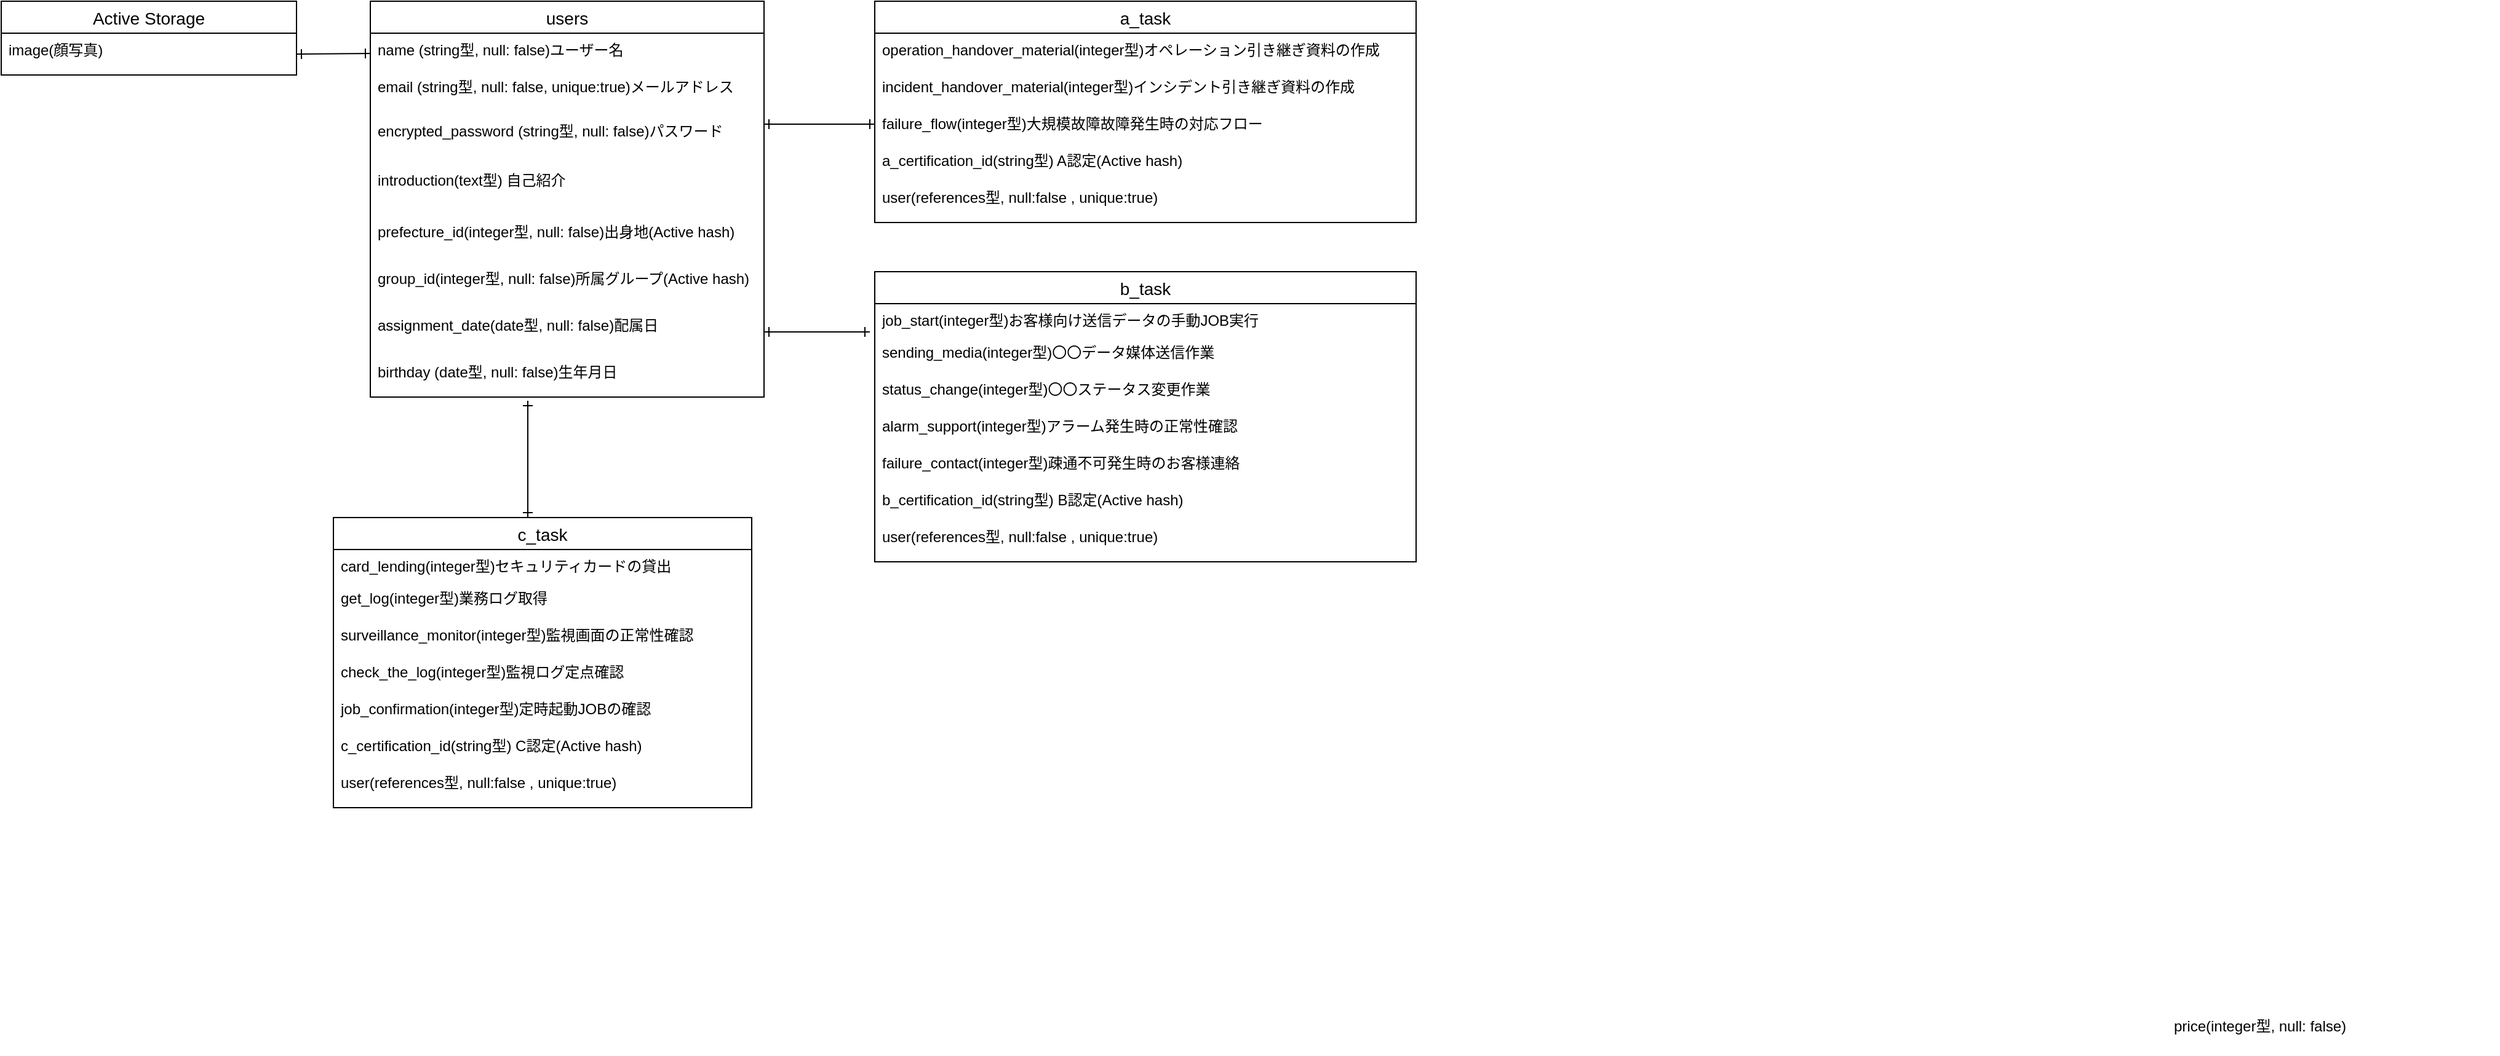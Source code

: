 <mxfile>
    <diagram id="fpqo6dmGbTM058PHZ_Ha" name="ページ1">
        <mxGraphModel dx="1306" dy="737" grid="1" gridSize="10" guides="1" tooltips="1" connect="1" arrows="1" fold="1" page="1" pageScale="1" pageWidth="827" pageHeight="1169" math="0" shadow="0">
            <root>
                <mxCell id="0"/>
                <mxCell id="1" parent="0"/>
                <mxCell id="2" value="users" style="swimlane;fontStyle=0;childLayout=stackLayout;horizontal=1;startSize=26;horizontalStack=0;resizeParent=1;resizeParentMax=0;resizeLast=0;collapsible=1;marginBottom=0;align=center;fontSize=14;" parent="1" vertex="1">
                    <mxGeometry x="320" y="110" width="320" height="322" as="geometry"/>
                </mxCell>
                <mxCell id="20" value="name (string型, null: false)ユーザー名" style="text;strokeColor=none;fillColor=none;spacingLeft=4;spacingRight=4;overflow=hidden;rotatable=0;points=[[0,0.5],[1,0.5]];portConstraint=eastwest;fontSize=12;" parent="2" vertex="1">
                    <mxGeometry y="26" width="320" height="30" as="geometry"/>
                </mxCell>
                <mxCell id="3" value="email (string型, null: false, unique:true)メールアドレス" style="text;strokeColor=none;fillColor=none;spacingLeft=4;spacingRight=4;overflow=hidden;rotatable=0;points=[[0,0.5],[1,0.5]];portConstraint=eastwest;fontSize=12;" parent="2" vertex="1">
                    <mxGeometry y="56" width="320" height="36" as="geometry"/>
                </mxCell>
                <mxCell id="4" value="encrypted_password (string型, null: false)パスワード&#10;" style="text;strokeColor=none;fillColor=none;spacingLeft=4;spacingRight=4;overflow=hidden;rotatable=0;points=[[0,0.5],[1,0.5]];portConstraint=eastwest;fontSize=12;" parent="2" vertex="1">
                    <mxGeometry y="92" width="320" height="40" as="geometry"/>
                </mxCell>
                <mxCell id="44" value="introduction(text型) 自己紹介" style="text;strokeColor=none;fillColor=none;spacingLeft=4;spacingRight=4;overflow=hidden;rotatable=0;points=[[0,0.5],[1,0.5]];portConstraint=eastwest;fontSize=12;" parent="2" vertex="1">
                    <mxGeometry y="132" width="320" height="42" as="geometry"/>
                </mxCell>
                <mxCell id="38" value="prefecture_id(integer型, null: false)出身地(Active hash)" style="text;strokeColor=none;fillColor=none;spacingLeft=4;spacingRight=4;overflow=hidden;rotatable=0;points=[[0,0.5],[1,0.5]];portConstraint=eastwest;fontSize=12;" parent="2" vertex="1">
                    <mxGeometry y="174" width="320" height="38" as="geometry"/>
                </mxCell>
                <mxCell id="45" value="group_id(integer型, null: false)所属グループ(Active hash)" style="text;strokeColor=none;fillColor=none;spacingLeft=4;spacingRight=4;overflow=hidden;rotatable=0;points=[[0,0.5],[1,0.5]];portConstraint=eastwest;fontSize=12;" parent="2" vertex="1">
                    <mxGeometry y="212" width="320" height="38" as="geometry"/>
                </mxCell>
                <mxCell id="46" value="assignment_date(date型, null: false)配属日" style="text;strokeColor=none;fillColor=none;spacingLeft=4;spacingRight=4;overflow=hidden;rotatable=0;points=[[0,0.5],[1,0.5]];portConstraint=eastwest;fontSize=12;" parent="2" vertex="1">
                    <mxGeometry y="250" width="320" height="38" as="geometry"/>
                </mxCell>
                <mxCell id="47" value="birthday (date型, null: false)生年月日" style="text;strokeColor=none;fillColor=none;spacingLeft=4;spacingRight=4;overflow=hidden;rotatable=0;points=[[0,0.5],[1,0.5]];portConstraint=eastwest;fontSize=12;" parent="2" vertex="1">
                    <mxGeometry y="288" width="320" height="34" as="geometry"/>
                </mxCell>
                <mxCell id="81" style="edgeStyle=none;html=1;startArrow=ERone;startFill=0;endArrow=ERone;endFill=0;exitX=1;exitY=0.5;exitDx=0;exitDy=0;" parent="1" source="46" edge="1">
                    <mxGeometry relative="1" as="geometry">
                        <mxPoint x="726" y="379" as="targetPoint"/>
                        <Array as="points">
                            <mxPoint x="726" y="379"/>
                        </Array>
                    </mxGeometry>
                </mxCell>
                <mxCell id="22" value="a_task" style="swimlane;fontStyle=0;childLayout=stackLayout;horizontal=1;startSize=26;horizontalStack=0;resizeParent=1;resizeParentMax=0;resizeLast=0;collapsible=1;marginBottom=0;align=center;fontSize=14;" parent="1" vertex="1">
                    <mxGeometry x="730" y="110" width="440" height="180" as="geometry">
                        <mxRectangle x="440" y="20" width="100" height="26" as="alternateBounds"/>
                    </mxGeometry>
                </mxCell>
                <mxCell id="24" value="operation_handover_material(integer型)オペレーション引き継ぎ資料の作成" style="text;strokeColor=none;fillColor=none;spacingLeft=4;spacingRight=4;overflow=hidden;rotatable=0;points=[[0,0.5],[1,0.5]];portConstraint=eastwest;fontSize=12;" parent="22" vertex="1">
                    <mxGeometry y="26" width="440" height="30" as="geometry"/>
                </mxCell>
                <mxCell id="25" value="incident_handover_material(integer型)インシデント引き継ぎ資料の作成" style="text;strokeColor=none;fillColor=none;spacingLeft=4;spacingRight=4;overflow=hidden;rotatable=0;points=[[0,0.5],[1,0.5]];portConstraint=eastwest;fontSize=12;" parent="22" vertex="1">
                    <mxGeometry y="56" width="440" height="30" as="geometry"/>
                </mxCell>
                <mxCell id="48" value="failure_flow(integer型)大規模故障故障発生時の対応フロー" style="text;strokeColor=none;fillColor=none;spacingLeft=4;spacingRight=4;overflow=hidden;rotatable=0;points=[[0,0.5],[1,0.5]];portConstraint=eastwest;fontSize=12;" parent="22" vertex="1">
                    <mxGeometry y="86" width="440" height="30" as="geometry"/>
                </mxCell>
                <mxCell id="49" value="a_certification_id(string型) A認定(Active hash)" style="text;strokeColor=none;fillColor=none;spacingLeft=4;spacingRight=4;overflow=hidden;rotatable=0;points=[[0,0.5],[1,0.5]];portConstraint=eastwest;fontSize=12;" parent="22" vertex="1">
                    <mxGeometry y="116" width="440" height="30" as="geometry"/>
                </mxCell>
                <mxCell id="67" value="user(references型, null:false , unique:true)" style="text;strokeColor=none;fillColor=none;spacingLeft=4;spacingRight=4;overflow=hidden;rotatable=0;points=[[0,0.5],[1,0.5]];portConstraint=eastwest;fontSize=12;" parent="22" vertex="1">
                    <mxGeometry y="146" width="440" height="34" as="geometry"/>
                </mxCell>
                <mxCell id="26" value="b_task" style="swimlane;fontStyle=0;childLayout=stackLayout;horizontal=1;startSize=26;horizontalStack=0;resizeParent=1;resizeParentMax=0;resizeLast=0;collapsible=1;marginBottom=0;align=center;fontSize=14;" parent="1" vertex="1">
                    <mxGeometry x="730" y="330" width="440" height="236" as="geometry"/>
                </mxCell>
                <mxCell id="27" value="job_start(integer型)お客様向け送信データの手動JOB実行" style="text;strokeColor=none;fillColor=none;spacingLeft=4;spacingRight=4;overflow=hidden;rotatable=0;points=[[0,0.5],[1,0.5]];portConstraint=eastwest;fontSize=12;" parent="26" vertex="1">
                    <mxGeometry y="26" width="440" height="26" as="geometry"/>
                </mxCell>
                <mxCell id="28" value="sending_media(integer型)〇〇データ媒体送信作業" style="text;strokeColor=none;fillColor=none;spacingLeft=4;spacingRight=4;overflow=hidden;rotatable=0;points=[[0,0.5],[1,0.5]];portConstraint=eastwest;fontSize=12;" parent="26" vertex="1">
                    <mxGeometry y="52" width="440" height="30" as="geometry"/>
                </mxCell>
                <mxCell id="29" value="status_change(integer型)〇〇ステータス変更作業" style="text;strokeColor=none;fillColor=none;spacingLeft=4;spacingRight=4;overflow=hidden;rotatable=0;points=[[0,0.5],[1,0.5]];portConstraint=eastwest;fontSize=12;" parent="26" vertex="1">
                    <mxGeometry y="82" width="440" height="30" as="geometry"/>
                </mxCell>
                <mxCell id="54" value="alarm_support(integer型)アラーム発生時の正常性確認" style="text;strokeColor=none;fillColor=none;spacingLeft=4;spacingRight=4;overflow=hidden;rotatable=0;points=[[0,0.5],[1,0.5]];portConstraint=eastwest;fontSize=12;" parent="26" vertex="1">
                    <mxGeometry y="112" width="440" height="30" as="geometry"/>
                </mxCell>
                <mxCell id="55" value="failure_contact(integer型)疎通不可発生時のお客様連絡" style="text;strokeColor=none;fillColor=none;spacingLeft=4;spacingRight=4;overflow=hidden;rotatable=0;points=[[0,0.5],[1,0.5]];portConstraint=eastwest;fontSize=12;" parent="26" vertex="1">
                    <mxGeometry y="142" width="440" height="30" as="geometry"/>
                </mxCell>
                <mxCell id="56" value="b_certification_id(string型) B認定(Active hash)" style="text;strokeColor=none;fillColor=none;spacingLeft=4;spacingRight=4;overflow=hidden;rotatable=0;points=[[0,0.5],[1,0.5]];portConstraint=eastwest;fontSize=12;" parent="26" vertex="1">
                    <mxGeometry y="172" width="440" height="30" as="geometry"/>
                </mxCell>
                <mxCell id="87" value="user(references型, null:false , unique:true)" style="text;strokeColor=none;fillColor=none;spacingLeft=4;spacingRight=4;overflow=hidden;rotatable=0;points=[[0,0.5],[1,0.5]];portConstraint=eastwest;fontSize=12;" parent="26" vertex="1">
                    <mxGeometry y="202" width="440" height="34" as="geometry"/>
                </mxCell>
                <mxCell id="82" value="price(integer型, null: false)" style="text;strokeColor=none;fillColor=none;spacingLeft=4;spacingRight=4;overflow=hidden;rotatable=0;points=[[0,0.5],[1,0.5]];portConstraint=eastwest;fontSize=12;" parent="1" vertex="1">
                    <mxGeometry x="1780" y="930" width="270" height="34" as="geometry"/>
                </mxCell>
                <mxCell id="89" style="edgeStyle=none;html=1;startArrow=ERone;startFill=0;endArrow=ERone;endFill=0;" edge="1" parent="1">
                    <mxGeometry relative="1" as="geometry">
                        <mxPoint x="448" y="530" as="targetPoint"/>
                        <mxPoint x="448" y="435" as="sourcePoint"/>
                        <Array as="points"/>
                    </mxGeometry>
                </mxCell>
                <mxCell id="90" value="c_task" style="swimlane;fontStyle=0;childLayout=stackLayout;horizontal=1;startSize=26;horizontalStack=0;resizeParent=1;resizeParentMax=0;resizeLast=0;collapsible=1;marginBottom=0;align=center;fontSize=14;" vertex="1" parent="1">
                    <mxGeometry x="290" y="530" width="340" height="236" as="geometry"/>
                </mxCell>
                <mxCell id="91" value="card_lending(integer型)セキュリティカードの貸出" style="text;strokeColor=none;fillColor=none;spacingLeft=4;spacingRight=4;overflow=hidden;rotatable=0;points=[[0,0.5],[1,0.5]];portConstraint=eastwest;fontSize=12;" vertex="1" parent="90">
                    <mxGeometry y="26" width="340" height="26" as="geometry"/>
                </mxCell>
                <mxCell id="92" value="get_log(integer型)業務ログ取得" style="text;strokeColor=none;fillColor=none;spacingLeft=4;spacingRight=4;overflow=hidden;rotatable=0;points=[[0,0.5],[1,0.5]];portConstraint=eastwest;fontSize=12;" vertex="1" parent="90">
                    <mxGeometry y="52" width="340" height="30" as="geometry"/>
                </mxCell>
                <mxCell id="93" value="surveillance_monitor(integer型)監視画面の正常性確認" style="text;strokeColor=none;fillColor=none;spacingLeft=4;spacingRight=4;overflow=hidden;rotatable=0;points=[[0,0.5],[1,0.5]];portConstraint=eastwest;fontSize=12;" vertex="1" parent="90">
                    <mxGeometry y="82" width="340" height="30" as="geometry"/>
                </mxCell>
                <mxCell id="94" value="check_the_log(integer型)監視ログ定点確認" style="text;strokeColor=none;fillColor=none;spacingLeft=4;spacingRight=4;overflow=hidden;rotatable=0;points=[[0,0.5],[1,0.5]];portConstraint=eastwest;fontSize=12;" vertex="1" parent="90">
                    <mxGeometry y="112" width="340" height="30" as="geometry"/>
                </mxCell>
                <mxCell id="95" value="job_confirmation(integer型)定時起動JOBの確認" style="text;strokeColor=none;fillColor=none;spacingLeft=4;spacingRight=4;overflow=hidden;rotatable=0;points=[[0,0.5],[1,0.5]];portConstraint=eastwest;fontSize=12;" vertex="1" parent="90">
                    <mxGeometry y="142" width="340" height="30" as="geometry"/>
                </mxCell>
                <mxCell id="96" value="c_certification_id(string型) C認定(Active hash)" style="text;strokeColor=none;fillColor=none;spacingLeft=4;spacingRight=4;overflow=hidden;rotatable=0;points=[[0,0.5],[1,0.5]];portConstraint=eastwest;fontSize=12;" vertex="1" parent="90">
                    <mxGeometry y="172" width="340" height="30" as="geometry"/>
                </mxCell>
                <mxCell id="111" value="user(references型, null:false , unique:true)" style="text;strokeColor=none;fillColor=none;spacingLeft=4;spacingRight=4;overflow=hidden;rotatable=0;points=[[0,0.5],[1,0.5]];portConstraint=eastwest;fontSize=12;" vertex="1" parent="90">
                    <mxGeometry y="202" width="340" height="34" as="geometry"/>
                </mxCell>
                <mxCell id="98" value="Active Storage" style="swimlane;fontStyle=0;childLayout=stackLayout;horizontal=1;startSize=26;horizontalStack=0;resizeParent=1;resizeParentMax=0;resizeLast=0;collapsible=1;marginBottom=0;align=center;fontSize=14;" vertex="1" parent="1">
                    <mxGeometry x="20" y="110" width="240" height="60" as="geometry"/>
                </mxCell>
                <mxCell id="99" value="image(顔写真)" style="text;strokeColor=none;fillColor=none;spacingLeft=4;spacingRight=4;overflow=hidden;rotatable=0;points=[[0,0.5],[1,0.5]];portConstraint=eastwest;fontSize=12;" vertex="1" parent="98">
                    <mxGeometry y="26" width="240" height="34" as="geometry"/>
                </mxCell>
                <mxCell id="106" style="edgeStyle=none;html=1;startArrow=ERone;startFill=0;endArrow=ERone;endFill=0;entryX=0;entryY=0.8;entryDx=0;entryDy=0;entryPerimeter=0;exitX=1;exitY=0.5;exitDx=0;exitDy=0;" edge="1" parent="98" source="99">
                    <mxGeometry relative="1" as="geometry">
                        <mxPoint x="300" y="42.5" as="targetPoint"/>
                        <mxPoint x="250" y="43" as="sourcePoint"/>
                        <Array as="points"/>
                    </mxGeometry>
                </mxCell>
                <mxCell id="112" style="edgeStyle=none;html=1;" edge="1" parent="1" source="4">
                    <mxGeometry relative="1" as="geometry">
                        <mxPoint x="640" y="222" as="targetPoint"/>
                    </mxGeometry>
                </mxCell>
                <mxCell id="114" style="edgeStyle=none;html=1;startArrow=ERone;startFill=0;endArrow=ERone;endFill=0;" edge="1" parent="1">
                    <mxGeometry relative="1" as="geometry">
                        <mxPoint x="730" y="210" as="targetPoint"/>
                        <mxPoint x="640" y="210" as="sourcePoint"/>
                        <Array as="points">
                            <mxPoint x="730" y="210"/>
                        </Array>
                    </mxGeometry>
                </mxCell>
            </root>
        </mxGraphModel>
    </diagram>
</mxfile>